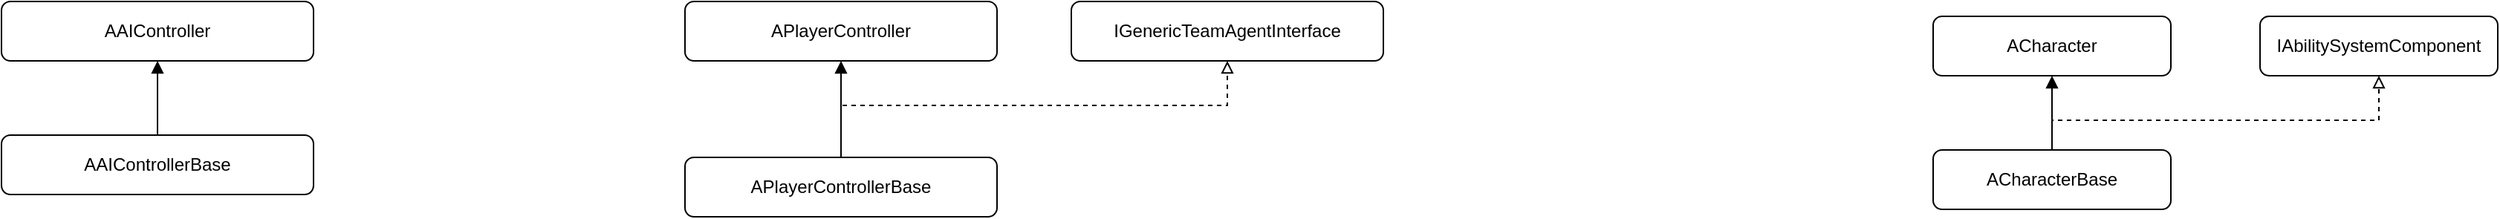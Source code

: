<mxfile version="13.7.9" type="device" pages="6"><diagram id="cZq7uDpD44Uv0zf7eNwy" name="Character &amp; Player"><mxGraphModel dx="2840" dy="830" grid="1" gridSize="10" guides="1" tooltips="1" connect="1" arrows="1" fold="1" page="1" pageScale="1" pageWidth="827" pageHeight="1169" math="0" shadow="0"><root><mxCell id="0"/><mxCell id="1" parent="0"/><mxCell id="fkwKd-4Q4hw4fhWwUHiT-1" value="ACharacter" style="rounded=1;whiteSpace=wrap;html=1;" vertex="1" parent="1"><mxGeometry x="240" y="490" width="160" height="40" as="geometry"/></mxCell><mxCell id="fkwKd-4Q4hw4fhWwUHiT-4" style="edgeStyle=orthogonalEdgeStyle;rounded=0;orthogonalLoop=1;jettySize=auto;html=1;entryX=0.5;entryY=1;entryDx=0;entryDy=0;endArrow=block;endFill=1;" edge="1" parent="1" source="fkwKd-4Q4hw4fhWwUHiT-2" target="fkwKd-4Q4hw4fhWwUHiT-1"><mxGeometry relative="1" as="geometry"/></mxCell><mxCell id="fkwKd-4Q4hw4fhWwUHiT-2" value="ACharacterBase" style="rounded=1;whiteSpace=wrap;html=1;" vertex="1" parent="1"><mxGeometry x="240" y="580" width="160" height="40" as="geometry"/></mxCell><mxCell id="fkwKd-4Q4hw4fhWwUHiT-22" value="AAIController" style="rounded=1;whiteSpace=wrap;html=1;" vertex="1" parent="1"><mxGeometry x="-1060" y="480" width="210" height="40" as="geometry"/></mxCell><mxCell id="fkwKd-4Q4hw4fhWwUHiT-24" style="edgeStyle=orthogonalEdgeStyle;rounded=0;orthogonalLoop=1;jettySize=auto;html=1;entryX=0.5;entryY=1;entryDx=0;entryDy=0;endArrow=block;endFill=1;" edge="1" parent="1" source="fkwKd-4Q4hw4fhWwUHiT-23" target="fkwKd-4Q4hw4fhWwUHiT-22"><mxGeometry relative="1" as="geometry"/></mxCell><mxCell id="fkwKd-4Q4hw4fhWwUHiT-23" value="AAIControllerBase" style="rounded=1;whiteSpace=wrap;html=1;" vertex="1" parent="1"><mxGeometry x="-1060" y="570" width="210" height="40" as="geometry"/></mxCell><mxCell id="fkwKd-4Q4hw4fhWwUHiT-25" value="APlayerController" style="rounded=1;whiteSpace=wrap;html=1;" vertex="1" parent="1"><mxGeometry x="-600" y="480" width="210" height="40" as="geometry"/></mxCell><mxCell id="fkwKd-4Q4hw4fhWwUHiT-27" style="edgeStyle=orthogonalEdgeStyle;rounded=0;orthogonalLoop=1;jettySize=auto;html=1;entryX=0.5;entryY=1;entryDx=0;entryDy=0;endArrow=block;endFill=1;" edge="1" parent="1" source="fkwKd-4Q4hw4fhWwUHiT-26" target="fkwKd-4Q4hw4fhWwUHiT-25"><mxGeometry relative="1" as="geometry"/></mxCell><mxCell id="fkwKd-4Q4hw4fhWwUHiT-29" style="edgeStyle=orthogonalEdgeStyle;rounded=0;orthogonalLoop=1;jettySize=auto;html=1;entryX=0.5;entryY=1;entryDx=0;entryDy=0;endArrow=block;endFill=0;dashed=1;" edge="1" parent="1" source="fkwKd-4Q4hw4fhWwUHiT-26" target="fkwKd-4Q4hw4fhWwUHiT-28"><mxGeometry relative="1" as="geometry"><Array as="points"><mxPoint x="-495" y="550"/><mxPoint x="-235" y="550"/></Array></mxGeometry></mxCell><mxCell id="fkwKd-4Q4hw4fhWwUHiT-26" value="APlayerControllerBase" style="rounded=1;whiteSpace=wrap;html=1;" vertex="1" parent="1"><mxGeometry x="-600" y="585" width="210" height="40" as="geometry"/></mxCell><mxCell id="fkwKd-4Q4hw4fhWwUHiT-28" value="IGenericTeamAgentInterface" style="rounded=1;whiteSpace=wrap;html=1;" vertex="1" parent="1"><mxGeometry x="-340" y="480" width="210" height="40" as="geometry"/></mxCell><mxCell id="fkwKd-4Q4hw4fhWwUHiT-33" value="IAbilitySystemComponent" style="rounded=1;whiteSpace=wrap;html=1;" vertex="1" parent="1"><mxGeometry x="460" y="490" width="160" height="40" as="geometry"/></mxCell><mxCell id="fkwKd-4Q4hw4fhWwUHiT-34" style="edgeStyle=orthogonalEdgeStyle;rounded=0;orthogonalLoop=1;jettySize=auto;html=1;entryX=0.5;entryY=1;entryDx=0;entryDy=0;endArrow=block;endFill=0;dashed=1;exitX=0.5;exitY=0;exitDx=0;exitDy=0;" edge="1" parent="1" source="fkwKd-4Q4hw4fhWwUHiT-2" target="fkwKd-4Q4hw4fhWwUHiT-33"><mxGeometry relative="1" as="geometry"><mxPoint x="360" y="680" as="sourcePoint"/><mxPoint x="620" y="615" as="targetPoint"/><Array as="points"><mxPoint x="320" y="560"/><mxPoint x="540" y="560"/></Array></mxGeometry></mxCell></root></mxGraphModel></diagram><diagram id="u-ZrrIxwnFeCvWKDFks-" name="GAS"><mxGraphModel dx="2013" dy="830" grid="1" gridSize="10" guides="1" tooltips="1" connect="1" arrows="1" fold="1" page="1" pageScale="1" pageWidth="827" pageHeight="1169" math="0" shadow="0"><root><mxCell id="W4VKpEgG57rXqJVS_dP6-0"/><mxCell id="W4VKpEgG57rXqJVS_dP6-1" parent="W4VKpEgG57rXqJVS_dP6-0"/><mxCell id="yHhlJ-4tBPrPRPt2L0gi-0" value="UAttributeSet" style="rounded=1;whiteSpace=wrap;html=1;" vertex="1" parent="W4VKpEgG57rXqJVS_dP6-1"><mxGeometry x="-30" y="170" width="160" height="40" as="geometry"/></mxCell><mxCell id="yHhlJ-4tBPrPRPt2L0gi-1" style="edgeStyle=orthogonalEdgeStyle;rounded=0;orthogonalLoop=1;jettySize=auto;html=1;endArrow=block;endFill=1;" edge="1" parent="W4VKpEgG57rXqJVS_dP6-1" source="yHhlJ-4tBPrPRPt2L0gi-2" target="yHhlJ-4tBPrPRPt2L0gi-0"><mxGeometry relative="1" as="geometry"><Array as="points"><mxPoint x="-70" y="240"/><mxPoint x="50" y="240"/></Array></mxGeometry></mxCell><mxCell id="yHhlJ-4tBPrPRPt2L0gi-2" value="UAttributeSetHealth" style="rounded=1;whiteSpace=wrap;html=1;" vertex="1" parent="W4VKpEgG57rXqJVS_dP6-1"><mxGeometry x="-150" y="260" width="160" height="40" as="geometry"/></mxCell><mxCell id="yHhlJ-4tBPrPRPt2L0gi-3" style="edgeStyle=orthogonalEdgeStyle;rounded=0;orthogonalLoop=1;jettySize=auto;html=1;endArrow=block;endFill=1;" edge="1" parent="W4VKpEgG57rXqJVS_dP6-1" source="yHhlJ-4tBPrPRPt2L0gi-4"><mxGeometry relative="1" as="geometry"><mxPoint x="50" y="210" as="targetPoint"/><Array as="points"><mxPoint x="170" y="240"/><mxPoint x="50" y="240"/></Array></mxGeometry></mxCell><mxCell id="yHhlJ-4tBPrPRPt2L0gi-4" value="UAttributeSetArmor" style="rounded=1;whiteSpace=wrap;html=1;" vertex="1" parent="W4VKpEgG57rXqJVS_dP6-1"><mxGeometry x="90" y="260" width="160" height="40" as="geometry"/></mxCell><mxCell id="yHhlJ-4tBPrPRPt2L0gi-5" value="UGameplayAbility" style="rounded=1;whiteSpace=wrap;html=1;" vertex="1" parent="W4VKpEgG57rXqJVS_dP6-1"><mxGeometry x="720" y="170" width="160" height="40" as="geometry"/></mxCell><mxCell id="yHhlJ-4tBPrPRPt2L0gi-6" style="edgeStyle=orthogonalEdgeStyle;rounded=0;orthogonalLoop=1;jettySize=auto;html=1;entryX=0.5;entryY=1;entryDx=0;entryDy=0;endArrow=block;endFill=1;" edge="1" parent="W4VKpEgG57rXqJVS_dP6-1" source="yHhlJ-4tBPrPRPt2L0gi-7" target="yHhlJ-4tBPrPRPt2L0gi-5"><mxGeometry relative="1" as="geometry"><Array as="points"><mxPoint x="560" y="240"/><mxPoint x="800" y="240"/></Array></mxGeometry></mxCell><mxCell id="yHhlJ-4tBPrPRPt2L0gi-7" value="UGameplayAbility_CharacterFire" style="rounded=1;whiteSpace=wrap;html=1;" vertex="1" parent="W4VKpEgG57rXqJVS_dP6-1"><mxGeometry x="450" y="270" width="220" height="40" as="geometry"/></mxCell><mxCell id="yHhlJ-4tBPrPRPt2L0gi-8" style="edgeStyle=orthogonalEdgeStyle;rounded=0;orthogonalLoop=1;jettySize=auto;html=1;endArrow=block;endFill=1;" edge="1" parent="W4VKpEgG57rXqJVS_dP6-1" source="yHhlJ-4tBPrPRPt2L0gi-9"><mxGeometry relative="1" as="geometry"><mxPoint x="800" y="210" as="targetPoint"/></mxGeometry></mxCell><mxCell id="yHhlJ-4tBPrPRPt2L0gi-9" value="UGameplayAbility_CharacterADS" style="rounded=1;whiteSpace=wrap;html=1;" vertex="1" parent="W4VKpEgG57rXqJVS_dP6-1"><mxGeometry x="690" y="270" width="220" height="40" as="geometry"/></mxCell><mxCell id="yHhlJ-4tBPrPRPt2L0gi-10" style="edgeStyle=orthogonalEdgeStyle;rounded=0;orthogonalLoop=1;jettySize=auto;html=1;entryX=0.5;entryY=1;entryDx=0;entryDy=0;endArrow=block;endFill=1;" edge="1" parent="W4VKpEgG57rXqJVS_dP6-1" source="yHhlJ-4tBPrPRPt2L0gi-11" target="yHhlJ-4tBPrPRPt2L0gi-5"><mxGeometry relative="1" as="geometry"><Array as="points"><mxPoint x="1040" y="240"/><mxPoint x="800" y="240"/></Array></mxGeometry></mxCell><mxCell id="yHhlJ-4tBPrPRPt2L0gi-11" value="UGameplayAbility_CharacterReload" style="rounded=1;whiteSpace=wrap;html=1;" vertex="1" parent="W4VKpEgG57rXqJVS_dP6-1"><mxGeometry x="930" y="270" width="220" height="40" as="geometry"/></mxCell><mxCell id="yHhlJ-4tBPrPRPt2L0gi-12" style="edgeStyle=orthogonalEdgeStyle;rounded=0;orthogonalLoop=1;jettySize=auto;html=1;entryX=0.5;entryY=1;entryDx=0;entryDy=0;endArrow=block;endFill=1;" edge="1" parent="W4VKpEgG57rXqJVS_dP6-1" source="yHhlJ-4tBPrPRPt2L0gi-13" target="yHhlJ-4tBPrPRPt2L0gi-14"><mxGeometry relative="1" as="geometry"/></mxCell><mxCell id="yHhlJ-4tBPrPRPt2L0gi-13" value="UHurtEffectExecCalculation" style="rounded=1;whiteSpace=wrap;html=1;" vertex="1" parent="W4VKpEgG57rXqJVS_dP6-1"><mxGeometry x="2010" y="250" width="210" height="40" as="geometry"/></mxCell><mxCell id="yHhlJ-4tBPrPRPt2L0gi-14" value="UGameplayEffectExecutionCalculation" style="rounded=1;whiteSpace=wrap;html=1;" vertex="1" parent="W4VKpEgG57rXqJVS_dP6-1"><mxGeometry x="2010" y="170" width="210" height="40" as="geometry"/></mxCell><mxCell id="yHhlJ-4tBPrPRPt2L0gi-15" style="edgeStyle=orthogonalEdgeStyle;rounded=0;orthogonalLoop=1;jettySize=auto;html=1;entryX=0.5;entryY=1;entryDx=0;entryDy=0;endArrow=block;endFill=1;" edge="1" parent="W4VKpEgG57rXqJVS_dP6-1" source="yHhlJ-4tBPrPRPt2L0gi-16" target="yHhlJ-4tBPrPRPt2L0gi-7"><mxGeometry relative="1" as="geometry"/></mxCell><mxCell id="yHhlJ-4tBPrPRPt2L0gi-16" value="GA_Fire" style="rounded=1;whiteSpace=wrap;html=1;" vertex="1" parent="W4VKpEgG57rXqJVS_dP6-1"><mxGeometry x="450" y="360" width="220" height="40" as="geometry"/></mxCell><mxCell id="yHhlJ-4tBPrPRPt2L0gi-17" style="edgeStyle=orthogonalEdgeStyle;rounded=0;orthogonalLoop=1;jettySize=auto;html=1;entryX=0.5;entryY=1;entryDx=0;entryDy=0;endArrow=block;endFill=1;" edge="1" parent="W4VKpEgG57rXqJVS_dP6-1" source="yHhlJ-4tBPrPRPt2L0gi-18" target="yHhlJ-4tBPrPRPt2L0gi-9"><mxGeometry relative="1" as="geometry"/></mxCell><mxCell id="yHhlJ-4tBPrPRPt2L0gi-18" value="GA_AimDownSight" style="rounded=1;whiteSpace=wrap;html=1;" vertex="1" parent="W4VKpEgG57rXqJVS_dP6-1"><mxGeometry x="690" y="360" width="220" height="40" as="geometry"/></mxCell><mxCell id="yHhlJ-4tBPrPRPt2L0gi-19" style="edgeStyle=orthogonalEdgeStyle;rounded=0;orthogonalLoop=1;jettySize=auto;html=1;entryX=0.5;entryY=1;entryDx=0;entryDy=0;endArrow=block;endFill=1;" edge="1" parent="W4VKpEgG57rXqJVS_dP6-1" source="yHhlJ-4tBPrPRPt2L0gi-20" target="yHhlJ-4tBPrPRPt2L0gi-11"><mxGeometry relative="1" as="geometry"/></mxCell><mxCell id="yHhlJ-4tBPrPRPt2L0gi-20" value="GA_Reload" style="rounded=1;whiteSpace=wrap;html=1;" vertex="1" parent="W4VKpEgG57rXqJVS_dP6-1"><mxGeometry x="930" y="360" width="220" height="40" as="geometry"/></mxCell><mxCell id="yHhlJ-4tBPrPRPt2L0gi-21" value="UGameplayEffect" style="rounded=1;whiteSpace=wrap;html=1;" vertex="1" parent="W4VKpEgG57rXqJVS_dP6-1"><mxGeometry x="1510" y="180" width="160" height="40" as="geometry"/></mxCell><mxCell id="yHhlJ-4tBPrPRPt2L0gi-22" style="edgeStyle=orthogonalEdgeStyle;rounded=0;orthogonalLoop=1;jettySize=auto;html=1;entryX=0.5;entryY=1;entryDx=0;entryDy=0;endArrow=block;endFill=1;" edge="1" parent="W4VKpEgG57rXqJVS_dP6-1" source="yHhlJ-4tBPrPRPt2L0gi-23" target="yHhlJ-4tBPrPRPt2L0gi-21"><mxGeometry relative="1" as="geometry"/></mxCell><mxCell id="yHhlJ-4tBPrPRPt2L0gi-23" value="GE_DefaultAttributes" style="rounded=1;whiteSpace=wrap;html=1;" vertex="1" parent="W4VKpEgG57rXqJVS_dP6-1"><mxGeometry x="1400" y="290" width="160" height="40" as="geometry"/></mxCell><mxCell id="yHhlJ-4tBPrPRPt2L0gi-24" style="edgeStyle=orthogonalEdgeStyle;rounded=0;orthogonalLoop=1;jettySize=auto;html=1;entryX=0.5;entryY=1;entryDx=0;entryDy=0;endArrow=block;endFill=1;" edge="1" parent="W4VKpEgG57rXqJVS_dP6-1" source="yHhlJ-4tBPrPRPt2L0gi-25" target="yHhlJ-4tBPrPRPt2L0gi-21"><mxGeometry relative="1" as="geometry"/></mxCell><mxCell id="yHhlJ-4tBPrPRPt2L0gi-25" value="GE_WeaponHurt" style="rounded=1;whiteSpace=wrap;html=1;" vertex="1" parent="W4VKpEgG57rXqJVS_dP6-1"><mxGeometry x="1630" y="290" width="160" height="40" as="geometry"/></mxCell></root></mxGraphModel></diagram><diagram id="ZcqqgGSEDLISdp9O7ZRd" name="Weapon"><mxGraphModel dx="1186" dy="1999" grid="1" gridSize="10" guides="1" tooltips="1" connect="1" arrows="1" fold="1" page="1" pageScale="1" pageWidth="827" pageHeight="1169" math="0" shadow="0"><root><mxCell id="pmozif-tdloUSw6_9EUW-0"/><mxCell id="pmozif-tdloUSw6_9EUW-1" parent="pmozif-tdloUSw6_9EUW-0"/><mxCell id="47bHSIQwt0SFNTDUuHvJ-0" value="AActor" style="rounded=1;whiteSpace=wrap;html=1;" vertex="1" parent="pmozif-tdloUSw6_9EUW-1"><mxGeometry x="140" y="-30" width="210" height="40" as="geometry"/></mxCell><mxCell id="47bHSIQwt0SFNTDUuHvJ-1" style="edgeStyle=orthogonalEdgeStyle;rounded=0;orthogonalLoop=1;jettySize=auto;html=1;entryX=0.5;entryY=1;entryDx=0;entryDy=0;endArrow=block;endFill=1;" edge="1" parent="pmozif-tdloUSw6_9EUW-1" source="47bHSIQwt0SFNTDUuHvJ-3" target="47bHSIQwt0SFNTDUuHvJ-0"><mxGeometry relative="1" as="geometry"/></mxCell><mxCell id="47bHSIQwt0SFNTDUuHvJ-2" style="edgeStyle=orthogonalEdgeStyle;rounded=0;orthogonalLoop=1;jettySize=auto;html=1;endArrow=openThin;endFill=0;dashed=1;" edge="1" parent="pmozif-tdloUSw6_9EUW-1" source="47bHSIQwt0SFNTDUuHvJ-3" target="47bHSIQwt0SFNTDUuHvJ-4"><mxGeometry relative="1" as="geometry"/></mxCell><mxCell id="47bHSIQwt0SFNTDUuHvJ-3" value="AWeaponBase" style="rounded=1;whiteSpace=wrap;html=1;" vertex="1" parent="pmozif-tdloUSw6_9EUW-1"><mxGeometry x="140" y="70" width="210" height="40" as="geometry"/></mxCell><mxCell id="47bHSIQwt0SFNTDUuHvJ-4" value="WeaponModelData" style="rounded=1;whiteSpace=wrap;html=1;" vertex="1" parent="pmozif-tdloUSw6_9EUW-1"><mxGeometry x="510" y="70" width="210" height="40" as="geometry"/></mxCell></root></mxGraphModel></diagram><diagram id="qsxx11zSPzxhGSdRrgaV" name="AI"><mxGraphModel dx="2013" dy="830" grid="1" gridSize="10" guides="1" tooltips="1" connect="1" arrows="1" fold="1" page="1" pageScale="1" pageWidth="827" pageHeight="1169" math="0" shadow="0"><root><mxCell id="MG1U2gp6Pq5-tAYkSsyj-0"/><mxCell id="MG1U2gp6Pq5-tAYkSsyj-1" parent="MG1U2gp6Pq5-tAYkSsyj-0"/><mxCell id="5SdNu2zPWIDH3XVFOMBq-0" value="UAIPerceptionComponent" style="rounded=1;whiteSpace=wrap;html=1;" vertex="1" parent="MG1U2gp6Pq5-tAYkSsyj-1"><mxGeometry x="-500" y="470" width="210" height="40" as="geometry"/></mxCell><mxCell id="5SdNu2zPWIDH3XVFOMBq-1" style="edgeStyle=orthogonalEdgeStyle;rounded=0;orthogonalLoop=1;jettySize=auto;html=1;endArrow=block;endFill=1;" edge="1" parent="MG1U2gp6Pq5-tAYkSsyj-1" source="5SdNu2zPWIDH3XVFOMBq-2" target="5SdNu2zPWIDH3XVFOMBq-0"><mxGeometry relative="1" as="geometry"/></mxCell><mxCell id="5SdNu2zPWIDH3XVFOMBq-2" value="UAIPerceptionBase" style="rounded=1;whiteSpace=wrap;html=1;" vertex="1" parent="MG1U2gp6Pq5-tAYkSsyj-1"><mxGeometry x="-500" y="570" width="210" height="40" as="geometry"/></mxCell></root></mxGraphModel></diagram><diagram id="uxQ-QfUlCsPUrnCALX7F" name="UI"><mxGraphModel dx="1186" dy="830" grid="1" gridSize="10" guides="1" tooltips="1" connect="1" arrows="1" fold="1" page="1" pageScale="1" pageWidth="827" pageHeight="1169" math="0" shadow="0"><root><mxCell id="fZNPWKMmyna4qe13MSuV-0"/><mxCell id="fZNPWKMmyna4qe13MSuV-1" parent="fZNPWKMmyna4qe13MSuV-0"/><mxCell id="Rl3KsEkjNweVbbUb-tcl-0" value="UUserWidget" style="rounded=1;whiteSpace=wrap;html=1;" vertex="1" parent="fZNPWKMmyna4qe13MSuV-1"><mxGeometry x="1071" y="250" width="210" height="40" as="geometry"/></mxCell><mxCell id="Rl3KsEkjNweVbbUb-tcl-1" style="edgeStyle=orthogonalEdgeStyle;rounded=0;orthogonalLoop=1;jettySize=auto;html=1;endArrow=block;endFill=1;" edge="1" parent="fZNPWKMmyna4qe13MSuV-1" source="Rl3KsEkjNweVbbUb-tcl-2" target="Rl3KsEkjNweVbbUb-tcl-0"><mxGeometry relative="1" as="geometry"/></mxCell><mxCell id="Rl3KsEkjNweVbbUb-tcl-2" value="UUserWidgetBase" style="rounded=1;whiteSpace=wrap;html=1;" vertex="1" parent="fZNPWKMmyna4qe13MSuV-1"><mxGeometry x="1071" y="330" width="210" height="40" as="geometry"/></mxCell><mxCell id="Rl3KsEkjNweVbbUb-tcl-3" style="edgeStyle=orthogonalEdgeStyle;rounded=0;orthogonalLoop=1;jettySize=auto;html=1;entryX=0.5;entryY=1;entryDx=0;entryDy=0;endArrow=block;endFill=1;" edge="1" parent="fZNPWKMmyna4qe13MSuV-1" source="Rl3KsEkjNweVbbUb-tcl-4" target="Rl3KsEkjNweVbbUb-tcl-2"><mxGeometry relative="1" as="geometry"><Array as="points"><mxPoint x="925" y="410"/><mxPoint x="1176" y="410"/></Array></mxGeometry></mxCell><mxCell id="Rl3KsEkjNweVbbUb-tcl-4" value="UPlayerMainUI" style="rounded=1;whiteSpace=wrap;html=1;" vertex="1" parent="fZNPWKMmyna4qe13MSuV-1"><mxGeometry x="820" y="450" width="210" height="40" as="geometry"/></mxCell><mxCell id="Rl3KsEkjNweVbbUb-tcl-5" style="edgeStyle=orthogonalEdgeStyle;rounded=0;orthogonalLoop=1;jettySize=auto;html=1;endArrow=block;endFill=1;" edge="1" parent="fZNPWKMmyna4qe13MSuV-1" source="Rl3KsEkjNweVbbUb-tcl-6"><mxGeometry relative="1" as="geometry"><mxPoint x="1176" y="370" as="targetPoint"/></mxGeometry></mxCell><mxCell id="Rl3KsEkjNweVbbUb-tcl-6" value="UPlayerHeadUpUI" style="rounded=1;whiteSpace=wrap;html=1;" vertex="1" parent="fZNPWKMmyna4qe13MSuV-1"><mxGeometry x="1071" y="450" width="210" height="40" as="geometry"/></mxCell><mxCell id="Rl3KsEkjNweVbbUb-tcl-7" style="edgeStyle=orthogonalEdgeStyle;rounded=0;orthogonalLoop=1;jettySize=auto;html=1;entryX=0.5;entryY=1;entryDx=0;entryDy=0;endArrow=block;endFill=1;" edge="1" parent="fZNPWKMmyna4qe13MSuV-1" source="Rl3KsEkjNweVbbUb-tcl-8" target="Rl3KsEkjNweVbbUb-tcl-2"><mxGeometry relative="1" as="geometry"><Array as="points"><mxPoint x="1415" y="410"/><mxPoint x="1176" y="410"/></Array></mxGeometry></mxCell><mxCell id="Rl3KsEkjNweVbbUb-tcl-8" value="UPlayerCrosshairUI" style="rounded=1;whiteSpace=wrap;html=1;" vertex="1" parent="fZNPWKMmyna4qe13MSuV-1"><mxGeometry x="1310" y="450" width="210" height="40" as="geometry"/></mxCell></root></mxGraphModel></diagram><diagram id="_0cKQGyaao1lE5AA5EIg" name="Gameplay Framework"><mxGraphModel dx="2840" dy="830" grid="1" gridSize="10" guides="1" tooltips="1" connect="1" arrows="1" fold="1" page="1" pageScale="1" pageWidth="827" pageHeight="1169" math="0" shadow="0"><root><mxCell id="fEw7QGGsYbg-PqpI4dxZ-0"/><mxCell id="fEw7QGGsYbg-PqpI4dxZ-1" parent="fEw7QGGsYbg-PqpI4dxZ-0"/><mxCell id="JcFrvJnibZsR8S6v5WyX-0" value="APlayerState" style="rounded=1;whiteSpace=wrap;html=1;" vertex="1" parent="fEw7QGGsYbg-PqpI4dxZ-1"><mxGeometry x="-1230" y="90" width="210" height="40" as="geometry"/></mxCell><mxCell id="JcFrvJnibZsR8S6v5WyX-1" style="edgeStyle=orthogonalEdgeStyle;rounded=0;orthogonalLoop=1;jettySize=auto;html=1;entryX=0.5;entryY=1;entryDx=0;entryDy=0;endArrow=block;endFill=1;" edge="1" parent="fEw7QGGsYbg-PqpI4dxZ-1" source="JcFrvJnibZsR8S6v5WyX-2" target="JcFrvJnibZsR8S6v5WyX-0"><mxGeometry relative="1" as="geometry"/></mxCell><mxCell id="xlBdb3juJf0f2-610qDL-8" style="edgeStyle=orthogonalEdgeStyle;rounded=0;orthogonalLoop=1;jettySize=auto;html=1;exitX=0.5;exitY=0;exitDx=0;exitDy=0;entryX=0.5;entryY=1;entryDx=0;entryDy=0;endArrow=block;endFill=0;dashed=1;" edge="1" parent="fEw7QGGsYbg-PqpI4dxZ-1" source="JcFrvJnibZsR8S6v5WyX-2" target="xlBdb3juJf0f2-610qDL-7"><mxGeometry relative="1" as="geometry"/></mxCell><mxCell id="JcFrvJnibZsR8S6v5WyX-2" value="APlayerStateBase" style="rounded=1;whiteSpace=wrap;html=1;" vertex="1" parent="fEw7QGGsYbg-PqpI4dxZ-1"><mxGeometry x="-1230" y="170" width="210" height="40" as="geometry"/></mxCell><mxCell id="xlBdb3juJf0f2-610qDL-2" style="edgeStyle=orthogonalEdgeStyle;rounded=0;orthogonalLoop=1;jettySize=auto;html=1;entryX=0.5;entryY=1;entryDx=0;entryDy=0;endArrow=block;endFill=1;" edge="1" parent="fEw7QGGsYbg-PqpI4dxZ-1" source="xlBdb3juJf0f2-610qDL-0" target="xlBdb3juJf0f2-610qDL-1"><mxGeometry relative="1" as="geometry"/></mxCell><mxCell id="xlBdb3juJf0f2-610qDL-0" value="AUEGameTrainingRoomGameMode" style="rounded=1;whiteSpace=wrap;html=1;" vertex="1" parent="fEw7QGGsYbg-PqpI4dxZ-1"><mxGeometry x="-380" y="170" width="210" height="40" as="geometry"/></mxCell><mxCell id="xlBdb3juJf0f2-610qDL-1" value="AGameModeBase" style="rounded=1;whiteSpace=wrap;html=1;" vertex="1" parent="fEw7QGGsYbg-PqpI4dxZ-1"><mxGeometry x="-380" y="90" width="210" height="40" as="geometry"/></mxCell><mxCell id="xlBdb3juJf0f2-610qDL-4" style="edgeStyle=orthogonalEdgeStyle;rounded=0;orthogonalLoop=1;jettySize=auto;html=1;entryX=0.5;entryY=1;entryDx=0;entryDy=0;endArrow=block;endFill=1;" edge="1" parent="fEw7QGGsYbg-PqpI4dxZ-1" source="xlBdb3juJf0f2-610qDL-3" target="xlBdb3juJf0f2-610qDL-0"><mxGeometry relative="1" as="geometry"><Array as="points"><mxPoint x="-495" y="240"/><mxPoint x="-275" y="240"/></Array></mxGeometry></mxCell><mxCell id="xlBdb3juJf0f2-610qDL-3" value="ATDMGameModeBase" style="rounded=1;whiteSpace=wrap;html=1;" vertex="1" parent="fEw7QGGsYbg-PqpI4dxZ-1"><mxGeometry x="-600" y="280" width="210" height="40" as="geometry"/></mxCell><mxCell id="xlBdb3juJf0f2-610qDL-6" style="edgeStyle=orthogonalEdgeStyle;rounded=0;orthogonalLoop=1;jettySize=auto;html=1;entryX=0.5;entryY=1;entryDx=0;entryDy=0;endArrow=block;endFill=1;" edge="1" parent="fEw7QGGsYbg-PqpI4dxZ-1" source="xlBdb3juJf0f2-610qDL-5" target="xlBdb3juJf0f2-610qDL-0"><mxGeometry relative="1" as="geometry"><Array as="points"><mxPoint x="-65" y="240"/><mxPoint x="-275" y="240"/></Array></mxGeometry></mxCell><mxCell id="xlBdb3juJf0f2-610qDL-5" value="AFFAGameModeBase" style="rounded=1;whiteSpace=wrap;html=1;" vertex="1" parent="fEw7QGGsYbg-PqpI4dxZ-1"><mxGeometry x="-170" y="280" width="210" height="40" as="geometry"/></mxCell><mxCell id="xlBdb3juJf0f2-610qDL-7" value="IAbilitySystemComponent" style="rounded=1;whiteSpace=wrap;html=1;" vertex="1" parent="fEw7QGGsYbg-PqpI4dxZ-1"><mxGeometry x="-940" y="90" width="210" height="40" as="geometry"/></mxCell><mxCell id="xlBdb3juJf0f2-610qDL-9" value="UGameInstance" style="rounded=1;whiteSpace=wrap;html=1;" vertex="1" parent="fEw7QGGsYbg-PqpI4dxZ-1"><mxGeometry x="290" y="80" width="210" height="40" as="geometry"/></mxCell><mxCell id="xlBdb3juJf0f2-610qDL-11" style="edgeStyle=orthogonalEdgeStyle;rounded=0;orthogonalLoop=1;jettySize=auto;html=1;entryX=0.5;entryY=1;entryDx=0;entryDy=0;endArrow=block;endFill=1;" edge="1" parent="fEw7QGGsYbg-PqpI4dxZ-1" source="xlBdb3juJf0f2-610qDL-10" target="xlBdb3juJf0f2-610qDL-9"><mxGeometry relative="1" as="geometry"/></mxCell><mxCell id="xlBdb3juJf0f2-610qDL-10" value="UTrainingRoomGameInstance" style="rounded=1;whiteSpace=wrap;html=1;" vertex="1" parent="fEw7QGGsYbg-PqpI4dxZ-1"><mxGeometry x="290" y="180" width="210" height="40" as="geometry"/></mxCell></root></mxGraphModel></diagram></mxfile>